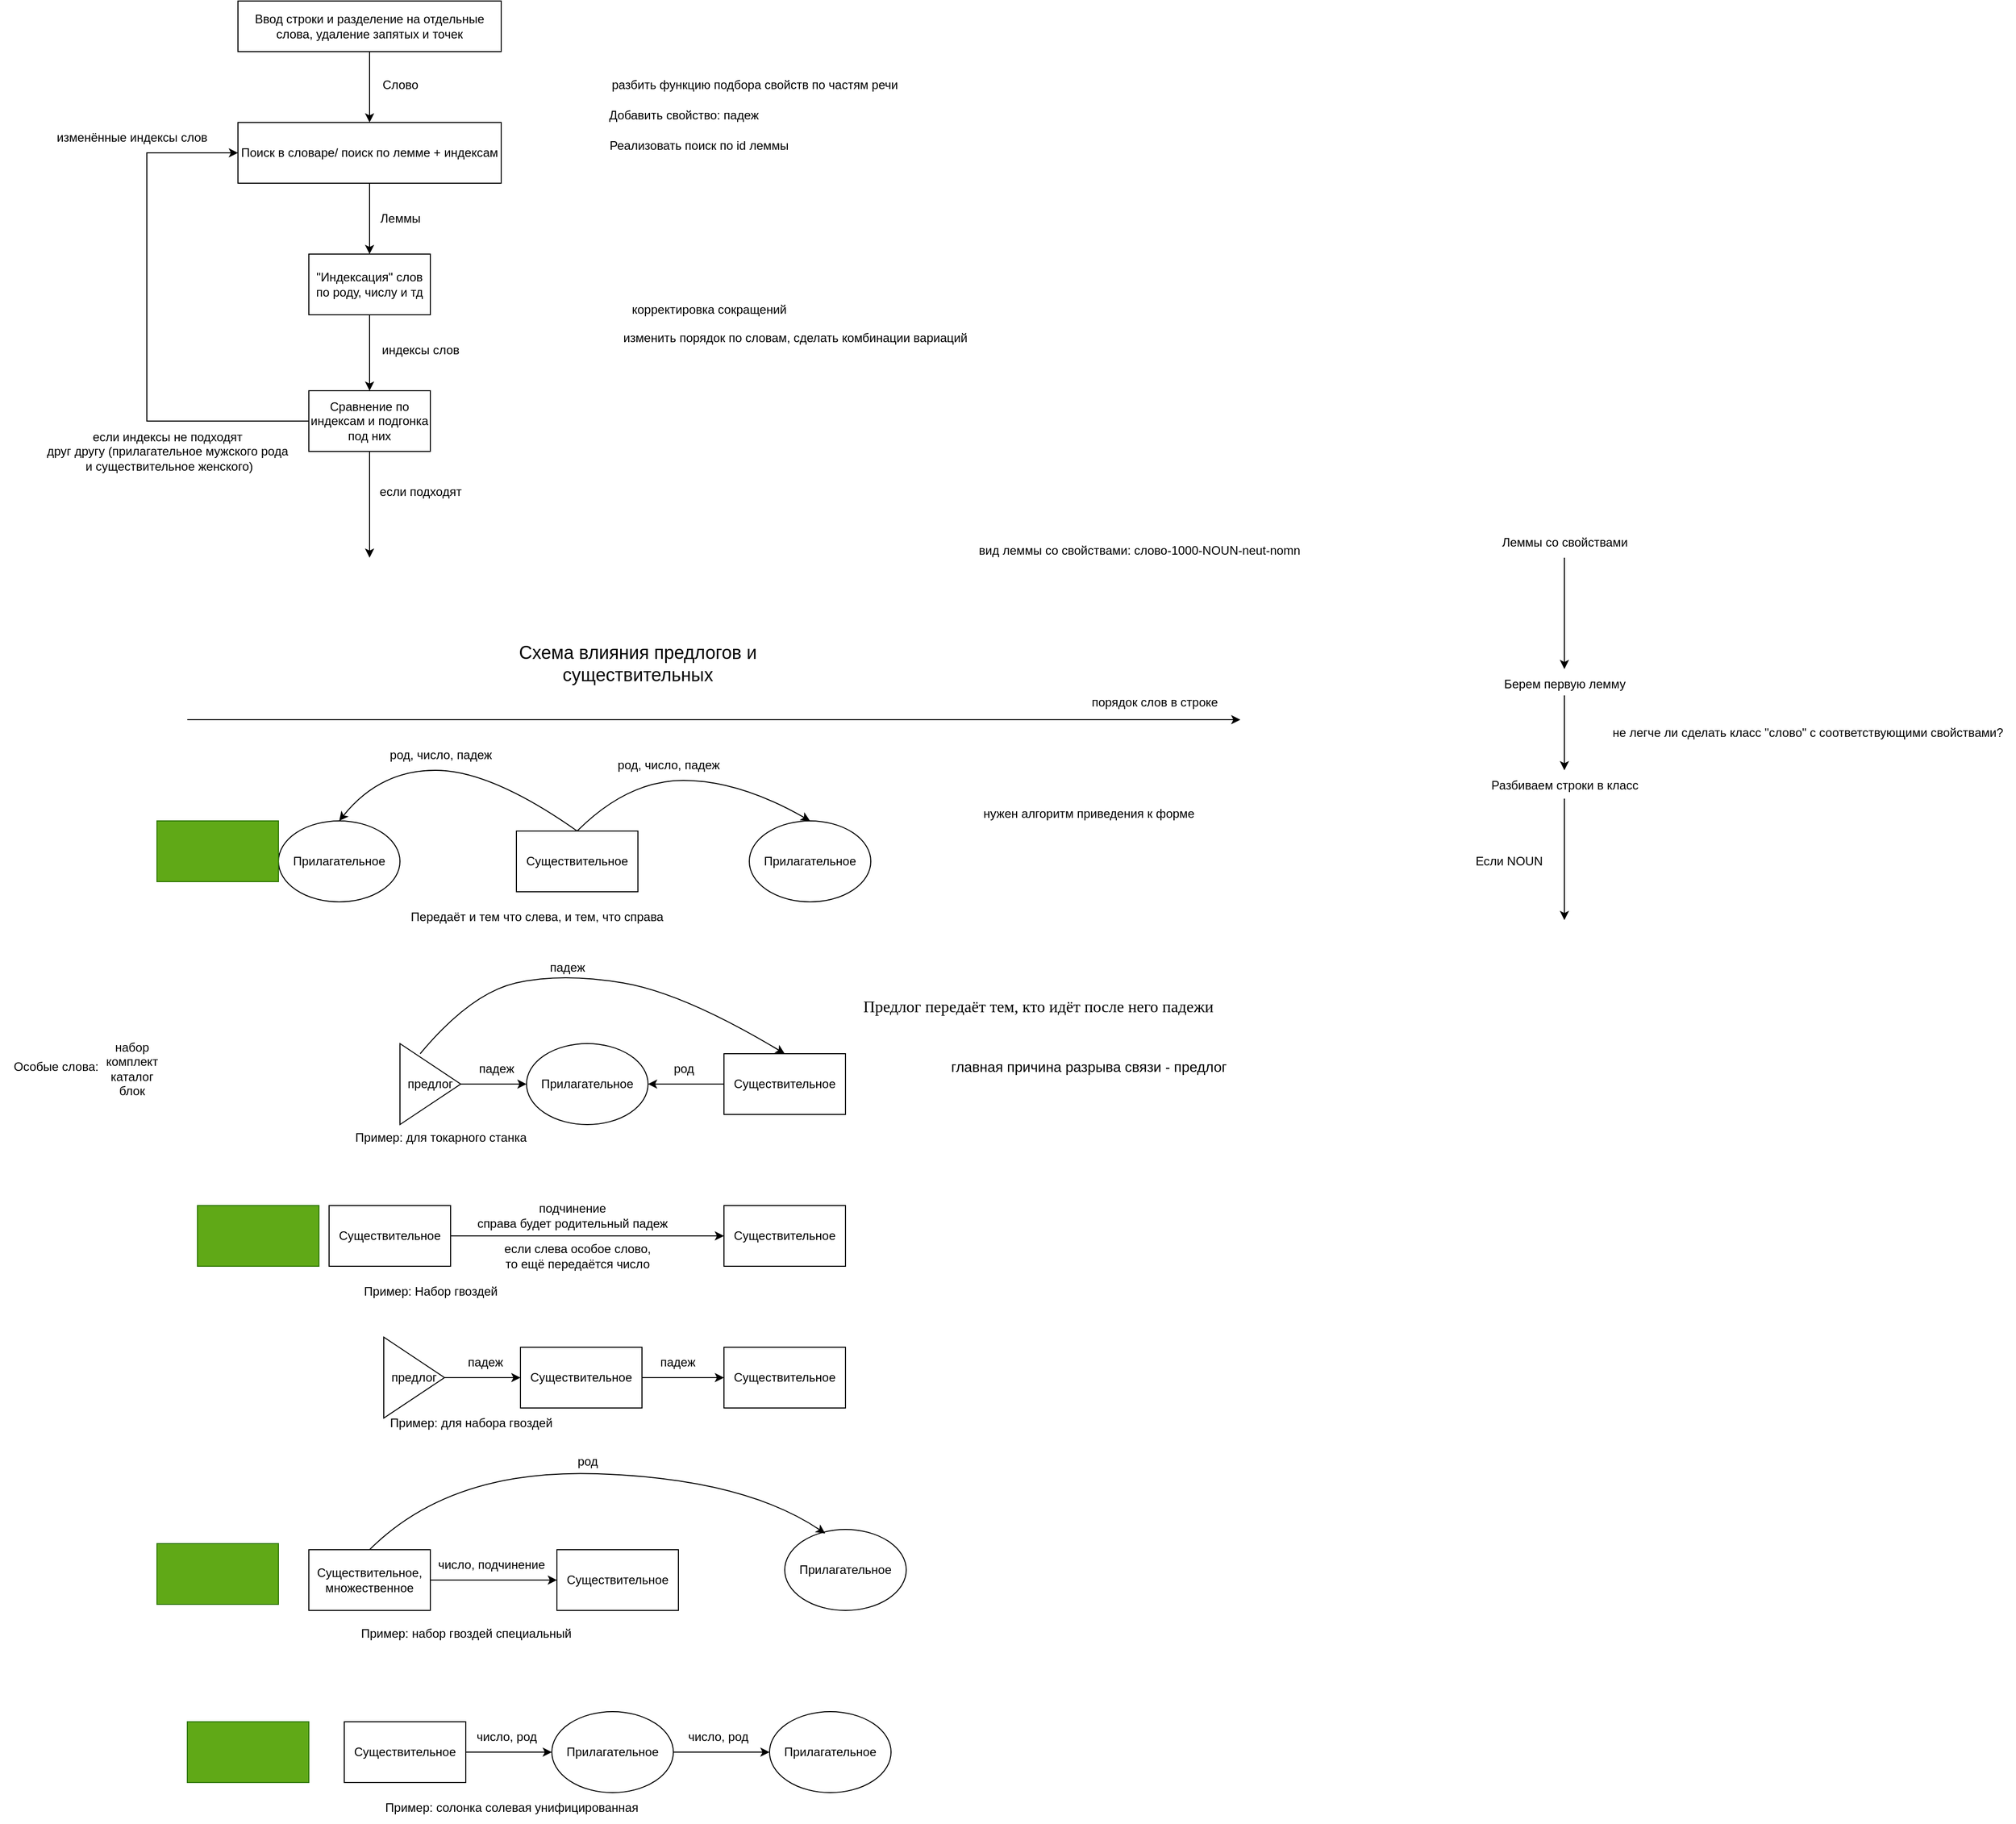 <mxfile version="27.1.3">
  <diagram name="Страница — 1" id="jLnOedMRefn1-FSvZcaY">
    <mxGraphModel dx="1471" dy="785" grid="1" gridSize="10" guides="1" tooltips="1" connect="1" arrows="1" fold="1" page="1" pageScale="1" pageWidth="827" pageHeight="1169" math="0" shadow="0">
      <root>
        <mxCell id="0" />
        <mxCell id="1" parent="0" />
        <mxCell id="tPMKSkmJaqnPC8uWyhRr-2" style="edgeStyle=orthogonalEdgeStyle;rounded=0;orthogonalLoop=1;jettySize=auto;html=1;entryX=0.5;entryY=0;entryDx=0;entryDy=0;" parent="1" source="tPMKSkmJaqnPC8uWyhRr-1" target="tPMKSkmJaqnPC8uWyhRr-3" edge="1">
          <mxGeometry relative="1" as="geometry">
            <mxPoint x="370" y="310" as="targetPoint" />
          </mxGeometry>
        </mxCell>
        <mxCell id="tPMKSkmJaqnPC8uWyhRr-1" value="Ввод строки и разделение на отдельные слова, удаление запятых и точек" style="rounded=0;whiteSpace=wrap;html=1;" parent="1" vertex="1">
          <mxGeometry x="240" y="170" width="260" height="50" as="geometry" />
        </mxCell>
        <mxCell id="tPMKSkmJaqnPC8uWyhRr-5" style="edgeStyle=orthogonalEdgeStyle;rounded=0;orthogonalLoop=1;jettySize=auto;html=1;" parent="1" source="tPMKSkmJaqnPC8uWyhRr-3" target="tPMKSkmJaqnPC8uWyhRr-4" edge="1">
          <mxGeometry relative="1" as="geometry" />
        </mxCell>
        <mxCell id="tPMKSkmJaqnPC8uWyhRr-3" value="Поиск в словаре/ поиск по лемме + индексам" style="rounded=0;whiteSpace=wrap;html=1;" parent="1" vertex="1">
          <mxGeometry x="240" y="290" width="260" height="60" as="geometry" />
        </mxCell>
        <mxCell id="tPMKSkmJaqnPC8uWyhRr-9" style="edgeStyle=orthogonalEdgeStyle;rounded=0;orthogonalLoop=1;jettySize=auto;html=1;entryX=0.5;entryY=0;entryDx=0;entryDy=0;" parent="1" source="tPMKSkmJaqnPC8uWyhRr-4" target="tPMKSkmJaqnPC8uWyhRr-8" edge="1">
          <mxGeometry relative="1" as="geometry" />
        </mxCell>
        <mxCell id="tPMKSkmJaqnPC8uWyhRr-4" value="&quot;Индексация&quot; слов по роду, числу и тд" style="rounded=0;whiteSpace=wrap;html=1;" parent="1" vertex="1">
          <mxGeometry x="310" y="420" width="120" height="60" as="geometry" />
        </mxCell>
        <mxCell id="tPMKSkmJaqnPC8uWyhRr-6" value="Слово" style="text;html=1;align=center;verticalAlign=middle;resizable=0;points=[];autosize=1;strokeColor=none;fillColor=none;" parent="1" vertex="1">
          <mxGeometry x="370" y="238" width="60" height="30" as="geometry" />
        </mxCell>
        <mxCell id="tPMKSkmJaqnPC8uWyhRr-7" value="Леммы" style="text;html=1;align=center;verticalAlign=middle;resizable=0;points=[];autosize=1;strokeColor=none;fillColor=none;" parent="1" vertex="1">
          <mxGeometry x="370" y="370" width="60" height="30" as="geometry" />
        </mxCell>
        <mxCell id="tPMKSkmJaqnPC8uWyhRr-10" style="edgeStyle=orthogonalEdgeStyle;rounded=0;orthogonalLoop=1;jettySize=auto;html=1;entryX=0;entryY=0.5;entryDx=0;entryDy=0;" parent="1" source="tPMKSkmJaqnPC8uWyhRr-8" target="tPMKSkmJaqnPC8uWyhRr-3" edge="1">
          <mxGeometry relative="1" as="geometry">
            <Array as="points">
              <mxPoint x="150" y="585" />
              <mxPoint x="150" y="320" />
            </Array>
          </mxGeometry>
        </mxCell>
        <mxCell id="iwDVzfNXNj2g2RUYvlDA-2" style="edgeStyle=orthogonalEdgeStyle;rounded=0;orthogonalLoop=1;jettySize=auto;html=1;" parent="1" source="tPMKSkmJaqnPC8uWyhRr-8" edge="1">
          <mxGeometry relative="1" as="geometry">
            <mxPoint x="370" y="720" as="targetPoint" />
          </mxGeometry>
        </mxCell>
        <mxCell id="tPMKSkmJaqnPC8uWyhRr-8" value="Сравнение по индексам и подгонка под них" style="rounded=0;whiteSpace=wrap;html=1;" parent="1" vertex="1">
          <mxGeometry x="310" y="555" width="120" height="60" as="geometry" />
        </mxCell>
        <mxCell id="tPMKSkmJaqnPC8uWyhRr-11" value="индексы слов" style="text;html=1;align=center;verticalAlign=middle;resizable=0;points=[];autosize=1;strokeColor=none;fillColor=none;" parent="1" vertex="1">
          <mxGeometry x="370" y="500" width="100" height="30" as="geometry" />
        </mxCell>
        <mxCell id="tPMKSkmJaqnPC8uWyhRr-12" value="изменённые индексы слов" style="text;html=1;align=center;verticalAlign=middle;resizable=0;points=[];autosize=1;strokeColor=none;fillColor=none;" parent="1" vertex="1">
          <mxGeometry x="50" y="290" width="170" height="30" as="geometry" />
        </mxCell>
        <mxCell id="iwDVzfNXNj2g2RUYvlDA-1" value="если индексы не подходят &lt;br&gt;друг другу (прилагательное мужского рода&lt;br&gt;&amp;nbsp;и существительное женского)" style="text;html=1;align=center;verticalAlign=middle;resizable=0;points=[];autosize=1;strokeColor=none;fillColor=none;" parent="1" vertex="1">
          <mxGeometry x="40" y="585" width="260" height="60" as="geometry" />
        </mxCell>
        <mxCell id="iwDVzfNXNj2g2RUYvlDA-3" value="если подходят" style="text;html=1;align=center;verticalAlign=middle;resizable=0;points=[];autosize=1;strokeColor=none;fillColor=none;" parent="1" vertex="1">
          <mxGeometry x="370" y="640" width="100" height="30" as="geometry" />
        </mxCell>
        <mxCell id="yrZKxFpwJ9V6xFAHWGAz-1" value="изменить порядок по словам, сделать комбинации вариаций&lt;div&gt;&lt;br&gt;&lt;/div&gt;" style="text;html=1;align=center;verticalAlign=middle;resizable=0;points=[];autosize=1;strokeColor=none;fillColor=none;" parent="1" vertex="1">
          <mxGeometry x="610" y="490" width="360" height="40" as="geometry" />
        </mxCell>
        <mxCell id="yrZKxFpwJ9V6xFAHWGAz-3" value="разбить функцию подбора свойств по частям речи" style="text;html=1;align=center;verticalAlign=middle;resizable=0;points=[];autosize=1;strokeColor=none;fillColor=none;" parent="1" vertex="1">
          <mxGeometry x="595" y="238" width="310" height="30" as="geometry" />
        </mxCell>
        <mxCell id="Lr9Ap_2466yuW7MBvXfH-1" value="Реализовать поиск по id леммы" style="text;html=1;align=center;verticalAlign=middle;resizable=0;points=[];autosize=1;strokeColor=none;fillColor=none;" vertex="1" parent="1">
          <mxGeometry x="595" y="298" width="200" height="30" as="geometry" />
        </mxCell>
        <mxCell id="Lr9Ap_2466yuW7MBvXfH-2" value="Добавить свойство: падеж" style="text;html=1;align=center;verticalAlign=middle;resizable=0;points=[];autosize=1;strokeColor=none;fillColor=none;" vertex="1" parent="1">
          <mxGeometry x="595" y="268" width="170" height="30" as="geometry" />
        </mxCell>
        <mxCell id="Lr9Ap_2466yuW7MBvXfH-3" value="корректировка сокращений" style="text;html=1;align=center;verticalAlign=middle;resizable=0;points=[];autosize=1;strokeColor=none;fillColor=none;" vertex="1" parent="1">
          <mxGeometry x="615" y="460" width="180" height="30" as="geometry" />
        </mxCell>
        <mxCell id="Lr9Ap_2466yuW7MBvXfH-4" value="&lt;font style=&quot;font-size: 18px;&quot;&gt;Схема влияния предлогов и существительных&lt;/font&gt;" style="text;html=1;align=center;verticalAlign=middle;whiteSpace=wrap;rounded=0;" vertex="1" parent="1">
          <mxGeometry x="515" y="810" width="240" height="30" as="geometry" />
        </mxCell>
        <mxCell id="Lr9Ap_2466yuW7MBvXfH-5" value="Существительное" style="rounded=0;whiteSpace=wrap;html=1;" vertex="1" parent="1">
          <mxGeometry x="515" y="990" width="120" height="60" as="geometry" />
        </mxCell>
        <mxCell id="Lr9Ap_2466yuW7MBvXfH-7" value="Прилагательное" style="ellipse;whiteSpace=wrap;html=1;" vertex="1" parent="1">
          <mxGeometry x="745" y="980" width="120" height="80" as="geometry" />
        </mxCell>
        <mxCell id="Lr9Ap_2466yuW7MBvXfH-8" value="" style="curved=1;endArrow=classic;html=1;rounded=0;exitX=0.5;exitY=0;exitDx=0;exitDy=0;entryX=0.5;entryY=0;entryDx=0;entryDy=0;" edge="1" parent="1" source="Lr9Ap_2466yuW7MBvXfH-5" target="Lr9Ap_2466yuW7MBvXfH-7">
          <mxGeometry width="50" height="50" relative="1" as="geometry">
            <mxPoint x="645" y="980" as="sourcePoint" />
            <mxPoint x="695" y="930" as="targetPoint" />
            <Array as="points">
              <mxPoint x="625" y="940" />
              <mxPoint x="735" y="940" />
            </Array>
          </mxGeometry>
        </mxCell>
        <mxCell id="Lr9Ap_2466yuW7MBvXfH-9" value="род, число, падеж" style="text;html=1;align=center;verticalAlign=middle;resizable=0;points=[];autosize=1;strokeColor=none;fillColor=none;" vertex="1" parent="1">
          <mxGeometry x="605" y="910" width="120" height="30" as="geometry" />
        </mxCell>
        <mxCell id="Lr9Ap_2466yuW7MBvXfH-25" style="edgeStyle=orthogonalEdgeStyle;rounded=0;orthogonalLoop=1;jettySize=auto;html=1;entryX=1;entryY=0.5;entryDx=0;entryDy=0;" edge="1" parent="1" source="Lr9Ap_2466yuW7MBvXfH-11" target="Lr9Ap_2466yuW7MBvXfH-15">
          <mxGeometry relative="1" as="geometry" />
        </mxCell>
        <mxCell id="Lr9Ap_2466yuW7MBvXfH-11" value="Существительное" style="rounded=0;whiteSpace=wrap;html=1;" vertex="1" parent="1">
          <mxGeometry x="720" y="1210" width="120" height="60" as="geometry" />
        </mxCell>
        <mxCell id="Lr9Ap_2466yuW7MBvXfH-23" style="edgeStyle=orthogonalEdgeStyle;rounded=0;orthogonalLoop=1;jettySize=auto;html=1;entryX=0;entryY=0.5;entryDx=0;entryDy=0;" edge="1" parent="1" source="Lr9Ap_2466yuW7MBvXfH-12" target="Lr9Ap_2466yuW7MBvXfH-15">
          <mxGeometry relative="1" as="geometry" />
        </mxCell>
        <mxCell id="Lr9Ap_2466yuW7MBvXfH-12" value="предлог" style="triangle;whiteSpace=wrap;html=1;" vertex="1" parent="1">
          <mxGeometry x="400" y="1200" width="60" height="80" as="geometry" />
        </mxCell>
        <mxCell id="Lr9Ap_2466yuW7MBvXfH-15" value="Прилагательное" style="ellipse;whiteSpace=wrap;html=1;" vertex="1" parent="1">
          <mxGeometry x="525" y="1200" width="120" height="80" as="geometry" />
        </mxCell>
        <mxCell id="Lr9Ap_2466yuW7MBvXfH-16" value="" style="curved=1;endArrow=classic;html=1;rounded=0;exitX=0.333;exitY=0.125;exitDx=0;exitDy=0;exitPerimeter=0;entryX=0.5;entryY=0;entryDx=0;entryDy=0;" edge="1" parent="1" source="Lr9Ap_2466yuW7MBvXfH-12" target="Lr9Ap_2466yuW7MBvXfH-11">
          <mxGeometry width="50" height="50" relative="1" as="geometry">
            <mxPoint x="550" y="1130" as="sourcePoint" />
            <mxPoint x="600" y="1080" as="targetPoint" />
            <Array as="points">
              <mxPoint x="470" y="1150" />
              <mxPoint x="560" y="1130" />
              <mxPoint x="680" y="1150" />
            </Array>
          </mxGeometry>
        </mxCell>
        <mxCell id="Lr9Ap_2466yuW7MBvXfH-17" value="падеж" style="text;html=1;align=center;verticalAlign=middle;resizable=0;points=[];autosize=1;strokeColor=none;fillColor=none;" vertex="1" parent="1">
          <mxGeometry x="535" y="1110" width="60" height="30" as="geometry" />
        </mxCell>
        <mxCell id="Lr9Ap_2466yuW7MBvXfH-19" value="" style="endArrow=classic;html=1;rounded=0;" edge="1" parent="1">
          <mxGeometry width="50" height="50" relative="1" as="geometry">
            <mxPoint x="190" y="880" as="sourcePoint" />
            <mxPoint x="1230" y="880" as="targetPoint" />
          </mxGeometry>
        </mxCell>
        <mxCell id="Lr9Ap_2466yuW7MBvXfH-20" value="порядок слов в строке" style="text;html=1;align=center;verticalAlign=middle;resizable=0;points=[];autosize=1;strokeColor=none;fillColor=none;" vertex="1" parent="1">
          <mxGeometry x="1070" y="848" width="150" height="30" as="geometry" />
        </mxCell>
        <mxCell id="Lr9Ap_2466yuW7MBvXfH-24" value="падеж" style="text;html=1;align=center;verticalAlign=middle;resizable=0;points=[];autosize=1;strokeColor=none;fillColor=none;" vertex="1" parent="1">
          <mxGeometry x="465" y="1210" width="60" height="30" as="geometry" />
        </mxCell>
        <mxCell id="Lr9Ap_2466yuW7MBvXfH-26" value="род" style="text;html=1;align=center;verticalAlign=middle;resizable=0;points=[];autosize=1;strokeColor=none;fillColor=none;" vertex="1" parent="1">
          <mxGeometry x="660" y="1210" width="40" height="30" as="geometry" />
        </mxCell>
        <mxCell id="Lr9Ap_2466yuW7MBvXfH-27" value="набор&lt;br&gt;комплект&lt;br&gt;каталог&lt;br&gt;блок" style="text;html=1;align=center;verticalAlign=middle;resizable=0;points=[];autosize=1;strokeColor=none;fillColor=none;" vertex="1" parent="1">
          <mxGeometry x="100" y="1190" width="70" height="70" as="geometry" />
        </mxCell>
        <mxCell id="Lr9Ap_2466yuW7MBvXfH-29" value="Прилагательное" style="ellipse;whiteSpace=wrap;html=1;" vertex="1" parent="1">
          <mxGeometry x="280" y="980" width="120" height="80" as="geometry" />
        </mxCell>
        <mxCell id="Lr9Ap_2466yuW7MBvXfH-30" value="" style="curved=1;endArrow=classic;html=1;rounded=0;exitX=0.5;exitY=0;exitDx=0;exitDy=0;entryX=0.5;entryY=0;entryDx=0;entryDy=0;" edge="1" parent="1" source="Lr9Ap_2466yuW7MBvXfH-5" target="Lr9Ap_2466yuW7MBvXfH-29">
          <mxGeometry width="50" height="50" relative="1" as="geometry">
            <mxPoint x="560" y="970" as="sourcePoint" />
            <mxPoint x="330" y="980" as="targetPoint" />
            <Array as="points">
              <mxPoint x="490" y="930" />
              <mxPoint x="380" y="930" />
            </Array>
          </mxGeometry>
        </mxCell>
        <mxCell id="Lr9Ap_2466yuW7MBvXfH-32" value="род, число, падеж" style="text;html=1;align=center;verticalAlign=middle;resizable=0;points=[];autosize=1;strokeColor=none;fillColor=none;" vertex="1" parent="1">
          <mxGeometry x="380" y="900" width="120" height="30" as="geometry" />
        </mxCell>
        <mxCell id="Lr9Ap_2466yuW7MBvXfH-33" value="Существительное" style="rounded=0;whiteSpace=wrap;html=1;" vertex="1" parent="1">
          <mxGeometry x="720" y="1360" width="120" height="60" as="geometry" />
        </mxCell>
        <mxCell id="Lr9Ap_2466yuW7MBvXfH-35" style="edgeStyle=orthogonalEdgeStyle;rounded=0;orthogonalLoop=1;jettySize=auto;html=1;entryX=0;entryY=0.5;entryDx=0;entryDy=0;" edge="1" parent="1" source="Lr9Ap_2466yuW7MBvXfH-34" target="Lr9Ap_2466yuW7MBvXfH-33">
          <mxGeometry relative="1" as="geometry" />
        </mxCell>
        <mxCell id="Lr9Ap_2466yuW7MBvXfH-34" value="Существительное" style="rounded=0;whiteSpace=wrap;html=1;" vertex="1" parent="1">
          <mxGeometry x="330" y="1360" width="120" height="60" as="geometry" />
        </mxCell>
        <mxCell id="Lr9Ap_2466yuW7MBvXfH-36" value="подчинение&lt;br&gt;справа будет родительный падеж" style="text;html=1;align=center;verticalAlign=middle;resizable=0;points=[];autosize=1;strokeColor=none;fillColor=none;" vertex="1" parent="1">
          <mxGeometry x="465" y="1350" width="210" height="40" as="geometry" />
        </mxCell>
        <mxCell id="Lr9Ap_2466yuW7MBvXfH-37" value="если слева особое слово, &lt;br&gt;то ещё передаётся число" style="text;html=1;align=center;verticalAlign=middle;resizable=0;points=[];autosize=1;strokeColor=none;fillColor=none;" vertex="1" parent="1">
          <mxGeometry x="490" y="1390" width="170" height="40" as="geometry" />
        </mxCell>
        <mxCell id="Lr9Ap_2466yuW7MBvXfH-38" value="Особые слова:" style="text;html=1;align=center;verticalAlign=middle;resizable=0;points=[];autosize=1;strokeColor=none;fillColor=none;" vertex="1" parent="1">
          <mxGeometry x="5" y="1208" width="110" height="30" as="geometry" />
        </mxCell>
        <mxCell id="Lr9Ap_2466yuW7MBvXfH-44" style="edgeStyle=orthogonalEdgeStyle;rounded=0;orthogonalLoop=1;jettySize=auto;html=1;entryX=0;entryY=0.5;entryDx=0;entryDy=0;" edge="1" parent="1" source="Lr9Ap_2466yuW7MBvXfH-39" target="Lr9Ap_2466yuW7MBvXfH-41">
          <mxGeometry relative="1" as="geometry" />
        </mxCell>
        <mxCell id="Lr9Ap_2466yuW7MBvXfH-39" value="предлог" style="triangle;whiteSpace=wrap;html=1;" vertex="1" parent="1">
          <mxGeometry x="384" y="1490" width="60" height="80" as="geometry" />
        </mxCell>
        <mxCell id="Lr9Ap_2466yuW7MBvXfH-40" value="Существительное" style="rounded=0;whiteSpace=wrap;html=1;" vertex="1" parent="1">
          <mxGeometry x="720" y="1500" width="120" height="60" as="geometry" />
        </mxCell>
        <mxCell id="Lr9Ap_2466yuW7MBvXfH-46" style="edgeStyle=orthogonalEdgeStyle;rounded=0;orthogonalLoop=1;jettySize=auto;html=1;entryX=0;entryY=0.5;entryDx=0;entryDy=0;" edge="1" parent="1" source="Lr9Ap_2466yuW7MBvXfH-41" target="Lr9Ap_2466yuW7MBvXfH-40">
          <mxGeometry relative="1" as="geometry" />
        </mxCell>
        <mxCell id="Lr9Ap_2466yuW7MBvXfH-41" value="Существительное" style="rounded=0;whiteSpace=wrap;html=1;" vertex="1" parent="1">
          <mxGeometry x="519" y="1500" width="120" height="60" as="geometry" />
        </mxCell>
        <mxCell id="Lr9Ap_2466yuW7MBvXfH-45" value="падеж" style="text;html=1;align=center;verticalAlign=middle;resizable=0;points=[];autosize=1;strokeColor=none;fillColor=none;" vertex="1" parent="1">
          <mxGeometry x="454" y="1500" width="60" height="30" as="geometry" />
        </mxCell>
        <mxCell id="Lr9Ap_2466yuW7MBvXfH-47" value="падеж" style="text;html=1;align=center;verticalAlign=middle;resizable=0;points=[];autosize=1;strokeColor=none;fillColor=none;" vertex="1" parent="1">
          <mxGeometry x="644" y="1500" width="60" height="30" as="geometry" />
        </mxCell>
        <mxCell id="Lr9Ap_2466yuW7MBvXfH-52" style="edgeStyle=orthogonalEdgeStyle;rounded=0;orthogonalLoop=1;jettySize=auto;html=1;entryX=0;entryY=0.5;entryDx=0;entryDy=0;" edge="1" parent="1" source="Lr9Ap_2466yuW7MBvXfH-48" target="Lr9Ap_2466yuW7MBvXfH-50">
          <mxGeometry relative="1" as="geometry" />
        </mxCell>
        <mxCell id="Lr9Ap_2466yuW7MBvXfH-48" value="Существительное, множественное" style="rounded=0;whiteSpace=wrap;html=1;" vertex="1" parent="1">
          <mxGeometry x="310" y="1700" width="120" height="60" as="geometry" />
        </mxCell>
        <mxCell id="Lr9Ap_2466yuW7MBvXfH-50" value="Существительное" style="rounded=0;whiteSpace=wrap;html=1;" vertex="1" parent="1">
          <mxGeometry x="555" y="1700" width="120" height="60" as="geometry" />
        </mxCell>
        <mxCell id="Lr9Ap_2466yuW7MBvXfH-51" value="Прилагательное" style="ellipse;whiteSpace=wrap;html=1;" vertex="1" parent="1">
          <mxGeometry x="780" y="1680" width="120" height="80" as="geometry" />
        </mxCell>
        <mxCell id="Lr9Ap_2466yuW7MBvXfH-53" value="число, подчинение" style="text;html=1;align=center;verticalAlign=middle;resizable=0;points=[];autosize=1;strokeColor=none;fillColor=none;" vertex="1" parent="1">
          <mxGeometry x="425" y="1700" width="130" height="30" as="geometry" />
        </mxCell>
        <mxCell id="Lr9Ap_2466yuW7MBvXfH-54" value="" style="curved=1;endArrow=classic;html=1;rounded=0;exitX=0.5;exitY=0;exitDx=0;exitDy=0;entryX=0.333;entryY=0.05;entryDx=0;entryDy=0;entryPerimeter=0;" edge="1" parent="1" source="Lr9Ap_2466yuW7MBvXfH-48" target="Lr9Ap_2466yuW7MBvXfH-51">
          <mxGeometry width="50" height="50" relative="1" as="geometry">
            <mxPoint x="590" y="1670" as="sourcePoint" />
            <mxPoint x="640" y="1620" as="targetPoint" />
            <Array as="points">
              <mxPoint x="450" y="1620" />
              <mxPoint x="740" y="1630" />
            </Array>
          </mxGeometry>
        </mxCell>
        <mxCell id="Lr9Ap_2466yuW7MBvXfH-55" value="род" style="text;html=1;align=center;verticalAlign=middle;resizable=0;points=[];autosize=1;strokeColor=none;fillColor=none;" vertex="1" parent="1">
          <mxGeometry x="565" y="1598" width="40" height="30" as="geometry" />
        </mxCell>
        <mxCell id="Lr9Ap_2466yuW7MBvXfH-60" style="edgeStyle=orthogonalEdgeStyle;rounded=0;orthogonalLoop=1;jettySize=auto;html=1;entryX=0;entryY=0.5;entryDx=0;entryDy=0;" edge="1" parent="1" source="Lr9Ap_2466yuW7MBvXfH-57" target="Lr9Ap_2466yuW7MBvXfH-58">
          <mxGeometry relative="1" as="geometry" />
        </mxCell>
        <mxCell id="Lr9Ap_2466yuW7MBvXfH-57" value="Существительное" style="rounded=0;whiteSpace=wrap;html=1;" vertex="1" parent="1">
          <mxGeometry x="345" y="1870" width="120" height="60" as="geometry" />
        </mxCell>
        <mxCell id="Lr9Ap_2466yuW7MBvXfH-62" style="edgeStyle=orthogonalEdgeStyle;rounded=0;orthogonalLoop=1;jettySize=auto;html=1;entryX=0;entryY=0.5;entryDx=0;entryDy=0;" edge="1" parent="1" source="Lr9Ap_2466yuW7MBvXfH-58" target="Lr9Ap_2466yuW7MBvXfH-59">
          <mxGeometry relative="1" as="geometry" />
        </mxCell>
        <mxCell id="Lr9Ap_2466yuW7MBvXfH-58" value="Прилагательное" style="ellipse;whiteSpace=wrap;html=1;" vertex="1" parent="1">
          <mxGeometry x="550" y="1860" width="120" height="80" as="geometry" />
        </mxCell>
        <mxCell id="Lr9Ap_2466yuW7MBvXfH-59" value="Прилагательное" style="ellipse;whiteSpace=wrap;html=1;" vertex="1" parent="1">
          <mxGeometry x="765" y="1860" width="120" height="80" as="geometry" />
        </mxCell>
        <mxCell id="Lr9Ap_2466yuW7MBvXfH-61" value="число, род" style="text;html=1;align=center;verticalAlign=middle;resizable=0;points=[];autosize=1;strokeColor=none;fillColor=none;" vertex="1" parent="1">
          <mxGeometry x="465" y="1870" width="80" height="30" as="geometry" />
        </mxCell>
        <mxCell id="Lr9Ap_2466yuW7MBvXfH-63" value="число, род" style="text;html=1;align=center;verticalAlign=middle;resizable=0;points=[];autosize=1;strokeColor=none;fillColor=none;" vertex="1" parent="1">
          <mxGeometry x="674" y="1870" width="80" height="30" as="geometry" />
        </mxCell>
        <mxCell id="Lr9Ap_2466yuW7MBvXfH-64" value="&lt;font size=&quot;3&quot; face=&quot;Times New Roman&quot;&gt;Предлог передаёт тем, кто идёт после него падежи&lt;/font&gt;" style="text;html=1;align=center;verticalAlign=middle;resizable=0;points=[];autosize=1;strokeColor=none;fillColor=none;" vertex="1" parent="1">
          <mxGeometry x="845" y="1148" width="370" height="30" as="geometry" />
        </mxCell>
        <mxCell id="Lr9Ap_2466yuW7MBvXfH-65" value="Пример: для токарного станка" style="text;html=1;align=center;verticalAlign=middle;resizable=0;points=[];autosize=1;strokeColor=none;fillColor=none;" vertex="1" parent="1">
          <mxGeometry x="345" y="1278" width="190" height="30" as="geometry" />
        </mxCell>
        <mxCell id="Lr9Ap_2466yuW7MBvXfH-66" value="Пример: Набор гвоздей" style="text;html=1;align=center;verticalAlign=middle;resizable=0;points=[];autosize=1;strokeColor=none;fillColor=none;" vertex="1" parent="1">
          <mxGeometry x="350" y="1430" width="160" height="30" as="geometry" />
        </mxCell>
        <mxCell id="Lr9Ap_2466yuW7MBvXfH-67" value="Пример: для набора гвоздей" style="text;html=1;align=center;verticalAlign=middle;resizable=0;points=[];autosize=1;strokeColor=none;fillColor=none;" vertex="1" parent="1">
          <mxGeometry x="380" y="1560" width="180" height="30" as="geometry" />
        </mxCell>
        <mxCell id="Lr9Ap_2466yuW7MBvXfH-68" value="Пример: набор гвоздей специальный" style="text;html=1;align=center;verticalAlign=middle;resizable=0;points=[];autosize=1;strokeColor=none;fillColor=none;" vertex="1" parent="1">
          <mxGeometry x="350" y="1768" width="230" height="30" as="geometry" />
        </mxCell>
        <mxCell id="Lr9Ap_2466yuW7MBvXfH-69" value="Пример: солонка солевая унифицированная" style="text;html=1;align=center;verticalAlign=middle;resizable=0;points=[];autosize=1;strokeColor=none;fillColor=none;" vertex="1" parent="1">
          <mxGeometry x="375" y="1940" width="270" height="30" as="geometry" />
        </mxCell>
        <mxCell id="Lr9Ap_2466yuW7MBvXfH-70" value="Передаёт и тем что слева, и тем, что справа" style="text;html=1;align=center;verticalAlign=middle;resizable=0;points=[];autosize=1;strokeColor=none;fillColor=none;" vertex="1" parent="1">
          <mxGeometry x="400" y="1060" width="270" height="30" as="geometry" />
        </mxCell>
        <mxCell id="Lr9Ap_2466yuW7MBvXfH-71" value="&lt;font style=&quot;font-size: 14px;&quot;&gt;главная причина разрыва связи - предлог&lt;/font&gt;" style="text;html=1;align=center;verticalAlign=middle;resizable=0;points=[];autosize=1;strokeColor=none;fillColor=none;" vertex="1" parent="1">
          <mxGeometry x="930" y="1208" width="300" height="30" as="geometry" />
        </mxCell>
        <mxCell id="Lr9Ap_2466yuW7MBvXfH-72" value="нужен алгоритм приведения к форме" style="text;html=1;align=center;verticalAlign=middle;resizable=0;points=[];autosize=1;strokeColor=none;fillColor=none;" vertex="1" parent="1">
          <mxGeometry x="965" y="958" width="230" height="30" as="geometry" />
        </mxCell>
        <mxCell id="Lr9Ap_2466yuW7MBvXfH-73" value="" style="endArrow=classic;html=1;rounded=0;" edge="1" parent="1">
          <mxGeometry width="50" height="50" relative="1" as="geometry">
            <mxPoint x="1550" y="720" as="sourcePoint" />
            <mxPoint x="1550" y="830" as="targetPoint" />
          </mxGeometry>
        </mxCell>
        <mxCell id="Lr9Ap_2466yuW7MBvXfH-74" value="Леммы со свойствами" style="text;html=1;align=center;verticalAlign=middle;resizable=0;points=[];autosize=1;strokeColor=none;fillColor=none;" vertex="1" parent="1">
          <mxGeometry x="1475" y="690" width="150" height="30" as="geometry" />
        </mxCell>
        <mxCell id="Lr9Ap_2466yuW7MBvXfH-75" value="Берем первую лемму" style="text;html=1;align=center;verticalAlign=middle;resizable=0;points=[];autosize=1;strokeColor=none;fillColor=none;" vertex="1" parent="1">
          <mxGeometry x="1480" y="830" width="140" height="30" as="geometry" />
        </mxCell>
        <mxCell id="Lr9Ap_2466yuW7MBvXfH-76" value="" style="endArrow=classic;html=1;rounded=0;exitX=0.5;exitY=0.867;exitDx=0;exitDy=0;exitPerimeter=0;" edge="1" parent="1" source="Lr9Ap_2466yuW7MBvXfH-75">
          <mxGeometry width="50" height="50" relative="1" as="geometry">
            <mxPoint x="1549.5" y="870" as="sourcePoint" />
            <mxPoint x="1550" y="930" as="targetPoint" />
          </mxGeometry>
        </mxCell>
        <mxCell id="Lr9Ap_2466yuW7MBvXfH-77" value="Разбиваем строки в класс" style="text;html=1;align=center;verticalAlign=middle;resizable=0;points=[];autosize=1;strokeColor=none;fillColor=none;" vertex="1" parent="1">
          <mxGeometry x="1465" y="930" width="170" height="30" as="geometry" />
        </mxCell>
        <mxCell id="Lr9Ap_2466yuW7MBvXfH-78" value="вид леммы со свойствами: слово-1000-NOUN-neut-nomn" style="text;html=1;align=center;verticalAlign=middle;resizable=0;points=[];autosize=1;strokeColor=none;fillColor=none;" vertex="1" parent="1">
          <mxGeometry x="960" y="698" width="340" height="30" as="geometry" />
        </mxCell>
        <mxCell id="Lr9Ap_2466yuW7MBvXfH-87" value="" style="endArrow=classic;html=1;rounded=0;" edge="1" parent="1">
          <mxGeometry width="50" height="50" relative="1" as="geometry">
            <mxPoint x="1550" y="958" as="sourcePoint" />
            <mxPoint x="1550" y="1078" as="targetPoint" />
          </mxGeometry>
        </mxCell>
        <mxCell id="Lr9Ap_2466yuW7MBvXfH-88" value="Если NOUN" style="text;html=1;align=center;verticalAlign=middle;resizable=0;points=[];autosize=1;strokeColor=none;fillColor=none;" vertex="1" parent="1">
          <mxGeometry x="1450" y="1005" width="90" height="30" as="geometry" />
        </mxCell>
        <mxCell id="Lr9Ap_2466yuW7MBvXfH-90" value="не легче ли сделать класс &quot;слово&quot; с соответствующими свойствами?" style="text;html=1;align=center;verticalAlign=middle;resizable=0;points=[];autosize=1;strokeColor=none;fillColor=none;" vertex="1" parent="1">
          <mxGeometry x="1585" y="878" width="410" height="30" as="geometry" />
        </mxCell>
        <mxCell id="Lr9Ap_2466yuW7MBvXfH-91" value="" style="rounded=0;whiteSpace=wrap;html=1;fillColor=#60a917;fontColor=#ffffff;strokeColor=#2D7600;" vertex="1" parent="1">
          <mxGeometry x="200" y="1360" width="120" height="60" as="geometry" />
        </mxCell>
        <mxCell id="Lr9Ap_2466yuW7MBvXfH-93" value="" style="rounded=0;whiteSpace=wrap;html=1;fillColor=#60a917;fontColor=#ffffff;strokeColor=#2D7600;" vertex="1" parent="1">
          <mxGeometry x="160" y="980" width="120" height="60" as="geometry" />
        </mxCell>
        <mxCell id="Lr9Ap_2466yuW7MBvXfH-94" value="" style="rounded=0;whiteSpace=wrap;html=1;fillColor=#60a917;fontColor=#ffffff;strokeColor=#2D7600;" vertex="1" parent="1">
          <mxGeometry x="160" y="1694" width="120" height="60" as="geometry" />
        </mxCell>
        <mxCell id="Lr9Ap_2466yuW7MBvXfH-95" value="" style="rounded=0;whiteSpace=wrap;html=1;fillColor=#60a917;fontColor=#ffffff;strokeColor=#2D7600;" vertex="1" parent="1">
          <mxGeometry x="190" y="1870" width="120" height="60" as="geometry" />
        </mxCell>
      </root>
    </mxGraphModel>
  </diagram>
</mxfile>
